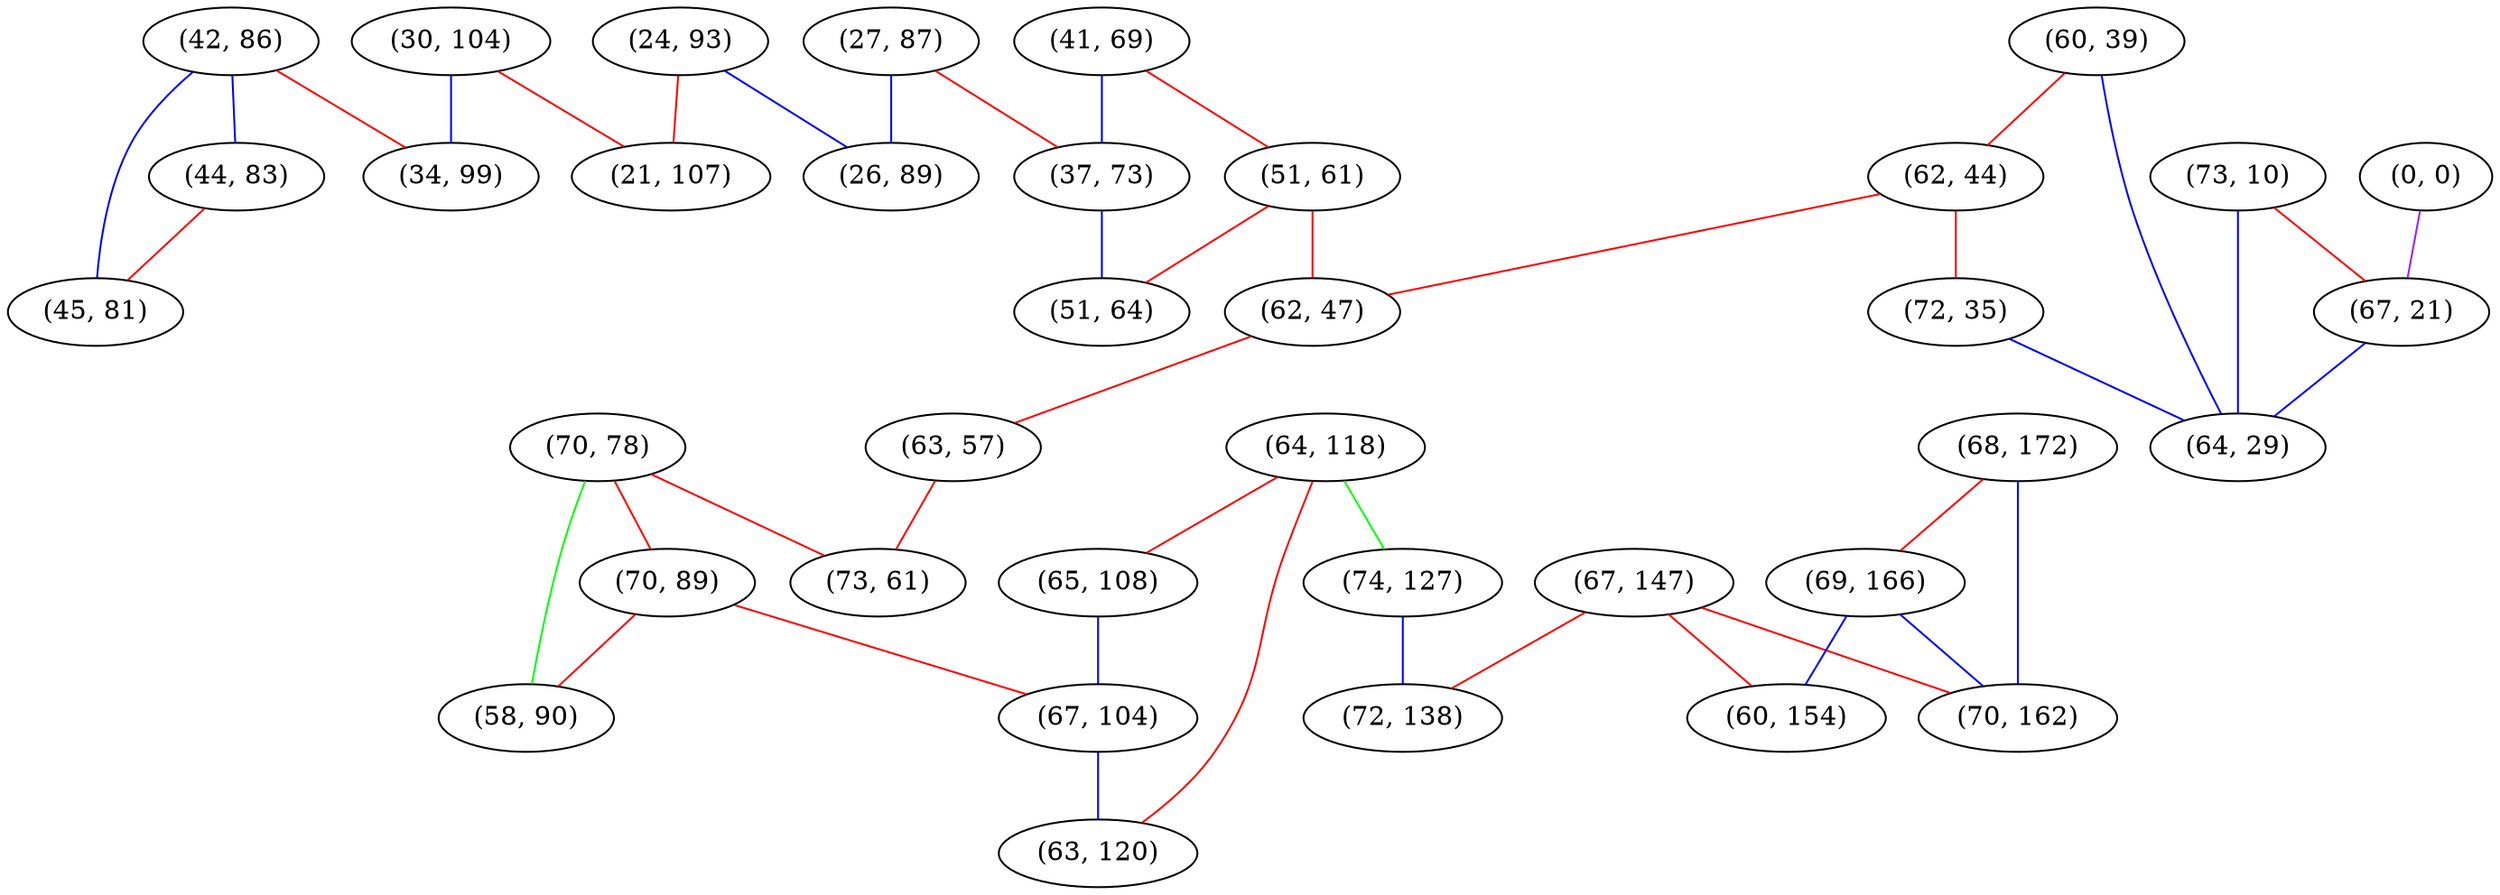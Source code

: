 graph "" {
"(27, 87)";
"(68, 172)";
"(73, 10)";
"(67, 147)";
"(41, 69)";
"(60, 39)";
"(42, 86)";
"(70, 78)";
"(64, 118)";
"(24, 93)";
"(51, 61)";
"(69, 166)";
"(30, 104)";
"(70, 89)";
"(70, 162)";
"(21, 107)";
"(60, 154)";
"(62, 44)";
"(72, 35)";
"(0, 0)";
"(65, 108)";
"(44, 83)";
"(67, 21)";
"(67, 104)";
"(34, 99)";
"(62, 47)";
"(26, 89)";
"(74, 127)";
"(37, 73)";
"(58, 90)";
"(72, 138)";
"(45, 81)";
"(63, 57)";
"(51, 64)";
"(63, 120)";
"(73, 61)";
"(64, 29)";
"(27, 87)" -- "(37, 73)"  [color=red, key=0, weight=1];
"(27, 87)" -- "(26, 89)"  [color=blue, key=0, weight=3];
"(68, 172)" -- "(69, 166)"  [color=red, key=0, weight=1];
"(68, 172)" -- "(70, 162)"  [color=blue, key=0, weight=3];
"(73, 10)" -- "(64, 29)"  [color=blue, key=0, weight=3];
"(73, 10)" -- "(67, 21)"  [color=red, key=0, weight=1];
"(67, 147)" -- "(60, 154)"  [color=red, key=0, weight=1];
"(67, 147)" -- "(70, 162)"  [color=red, key=0, weight=1];
"(67, 147)" -- "(72, 138)"  [color=red, key=0, weight=1];
"(41, 69)" -- "(37, 73)"  [color=blue, key=0, weight=3];
"(41, 69)" -- "(51, 61)"  [color=red, key=0, weight=1];
"(60, 39)" -- "(62, 44)"  [color=red, key=0, weight=1];
"(60, 39)" -- "(64, 29)"  [color=blue, key=0, weight=3];
"(42, 86)" -- "(45, 81)"  [color=blue, key=0, weight=3];
"(42, 86)" -- "(34, 99)"  [color=red, key=0, weight=1];
"(42, 86)" -- "(44, 83)"  [color=blue, key=0, weight=3];
"(70, 78)" -- "(73, 61)"  [color=red, key=0, weight=1];
"(70, 78)" -- "(70, 89)"  [color=red, key=0, weight=1];
"(70, 78)" -- "(58, 90)"  [color=green, key=0, weight=2];
"(64, 118)" -- "(74, 127)"  [color=green, key=0, weight=2];
"(64, 118)" -- "(63, 120)"  [color=red, key=0, weight=1];
"(64, 118)" -- "(65, 108)"  [color=red, key=0, weight=1];
"(24, 93)" -- "(26, 89)"  [color=blue, key=0, weight=3];
"(24, 93)" -- "(21, 107)"  [color=red, key=0, weight=1];
"(51, 61)" -- "(51, 64)"  [color=red, key=0, weight=1];
"(51, 61)" -- "(62, 47)"  [color=red, key=0, weight=1];
"(69, 166)" -- "(60, 154)"  [color=blue, key=0, weight=3];
"(69, 166)" -- "(70, 162)"  [color=blue, key=0, weight=3];
"(30, 104)" -- "(34, 99)"  [color=blue, key=0, weight=3];
"(30, 104)" -- "(21, 107)"  [color=red, key=0, weight=1];
"(70, 89)" -- "(67, 104)"  [color=red, key=0, weight=1];
"(70, 89)" -- "(58, 90)"  [color=red, key=0, weight=1];
"(62, 44)" -- "(72, 35)"  [color=red, key=0, weight=1];
"(62, 44)" -- "(62, 47)"  [color=red, key=0, weight=1];
"(72, 35)" -- "(64, 29)"  [color=blue, key=0, weight=3];
"(0, 0)" -- "(67, 21)"  [color=purple, key=0, weight=4];
"(65, 108)" -- "(67, 104)"  [color=blue, key=0, weight=3];
"(44, 83)" -- "(45, 81)"  [color=red, key=0, weight=1];
"(67, 21)" -- "(64, 29)"  [color=blue, key=0, weight=3];
"(67, 104)" -- "(63, 120)"  [color=blue, key=0, weight=3];
"(62, 47)" -- "(63, 57)"  [color=red, key=0, weight=1];
"(74, 127)" -- "(72, 138)"  [color=blue, key=0, weight=3];
"(37, 73)" -- "(51, 64)"  [color=blue, key=0, weight=3];
"(63, 57)" -- "(73, 61)"  [color=red, key=0, weight=1];
}
